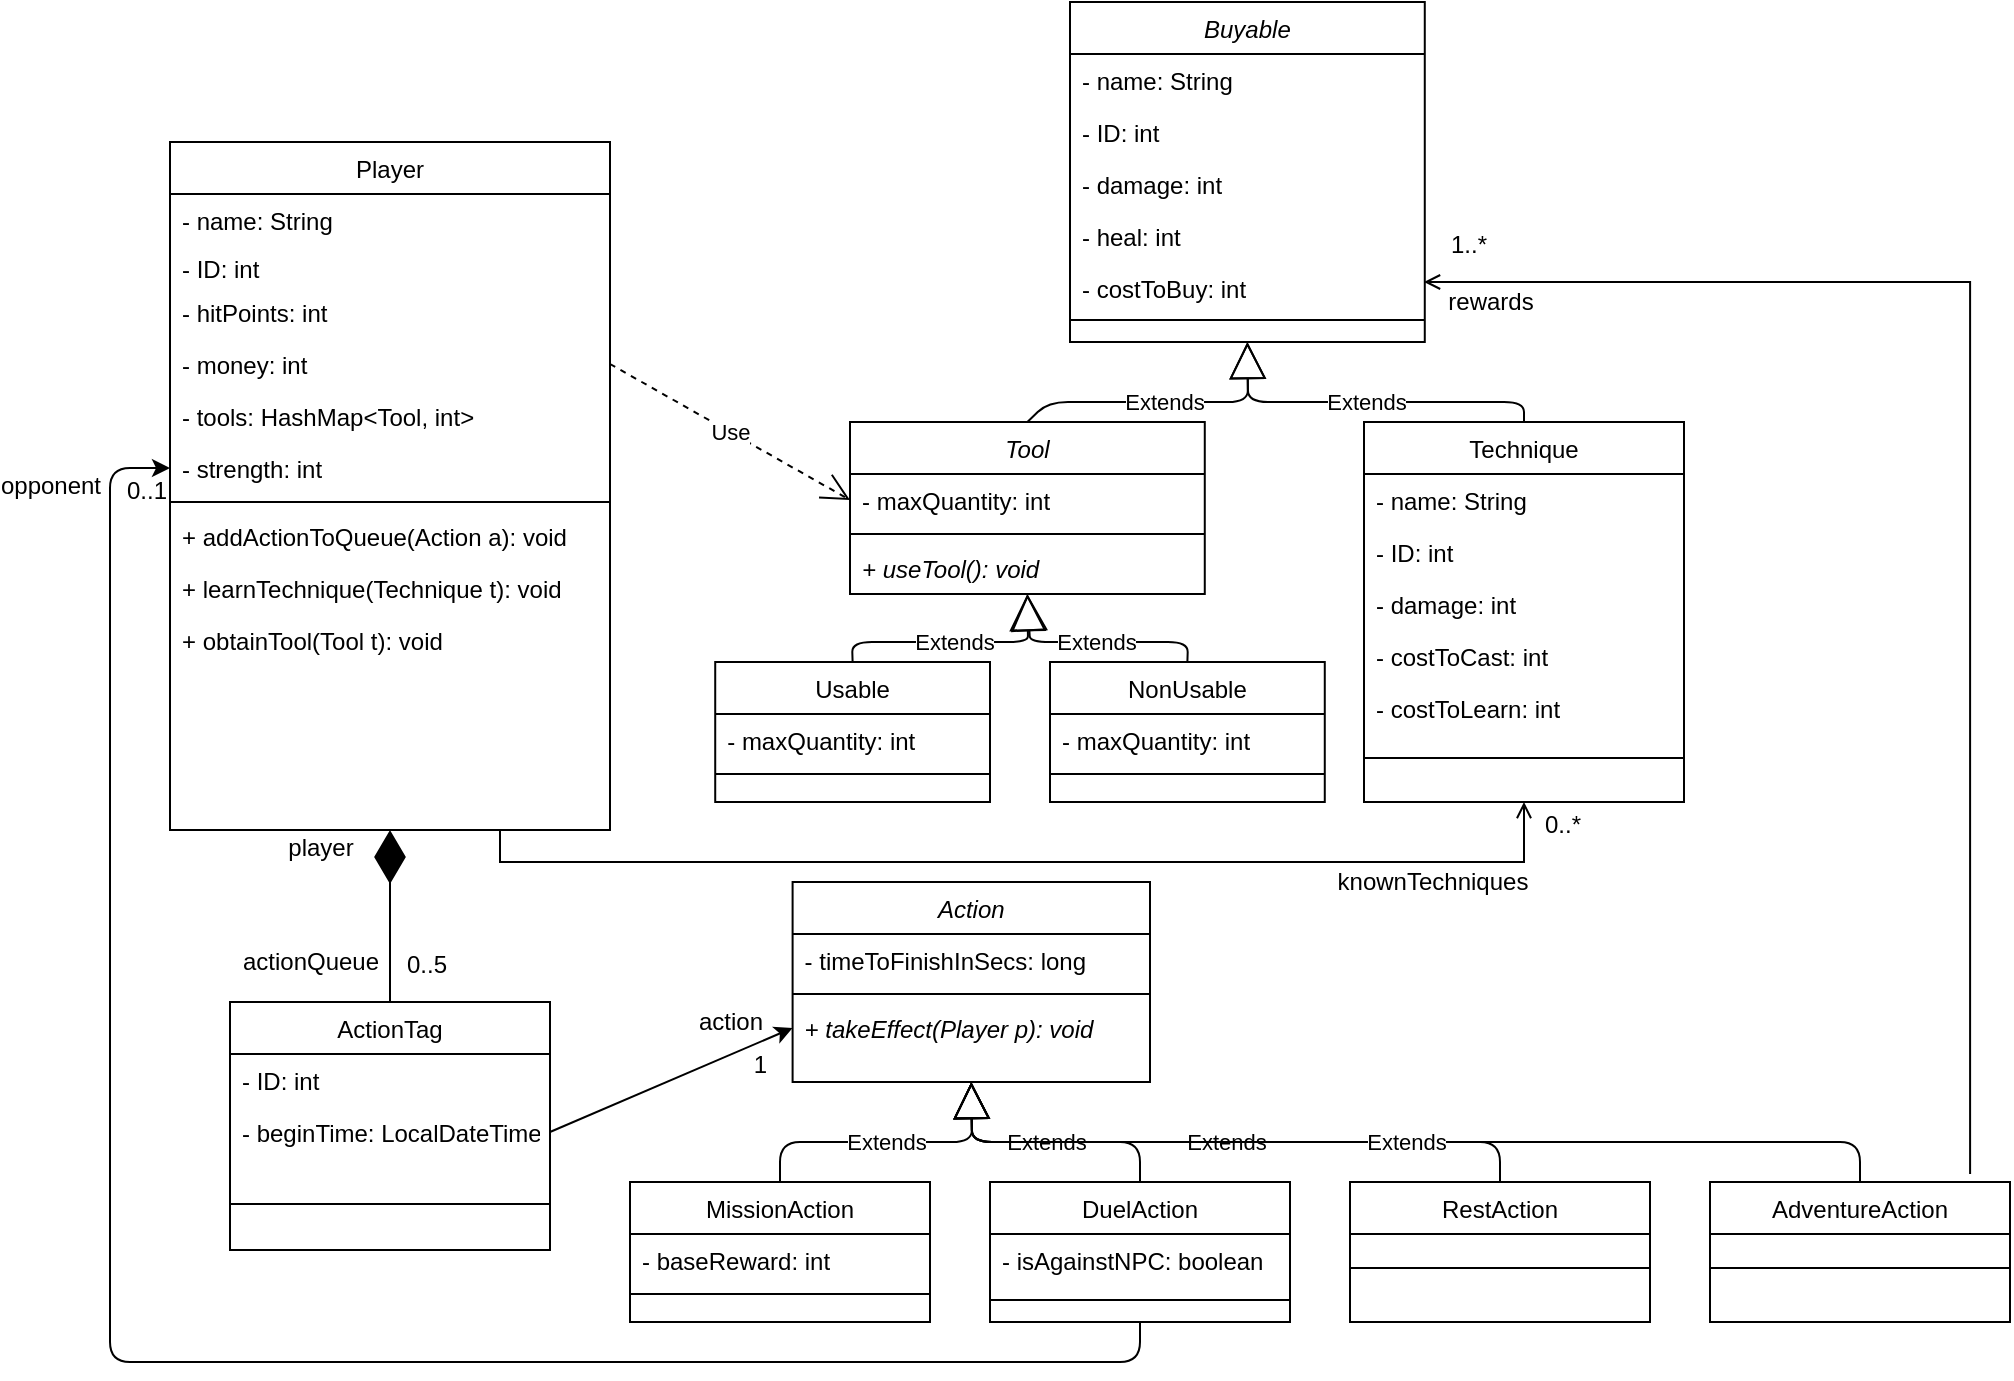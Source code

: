 <mxfile version="13.4.2" type="device"><diagram id="C5RBs43oDa-KdzZeNtuy" name="Page-1"><mxGraphModel dx="1422" dy="1901" grid="1" gridSize="10" guides="1" tooltips="1" connect="1" arrows="1" fold="1" page="1" pageScale="1" pageWidth="827" pageHeight="1169" math="0" shadow="0"><root><mxCell id="WIyWlLk6GJQsqaUBKTNV-0"/><mxCell id="WIyWlLk6GJQsqaUBKTNV-1" parent="WIyWlLk6GJQsqaUBKTNV-0"/><mxCell id="HCB0FMyKyDpgBp5F22HK-36" value="" style="endArrow=open;shadow=0;strokeWidth=1;strokeColor=#000000;rounded=0;endFill=1;edgeStyle=elbowEdgeStyle;elbow=vertical;exitX=0.75;exitY=1;exitDx=0;exitDy=0;entryX=0.5;entryY=1;entryDx=0;entryDy=0;" edge="1" target="HCB0FMyKyDpgBp5F22HK-30" parent="WIyWlLk6GJQsqaUBKTNV-1" source="zkfFHV4jXpPFQw0GAbJ--0"><mxGeometry x="0.5" y="41" relative="1" as="geometry"><mxPoint x="240" y="185" as="sourcePoint"/><mxPoint x="10" y="185" as="targetPoint"/><mxPoint x="-40" y="32" as="offset"/><Array as="points"><mxPoint x="710" y="300"/><mxPoint x="250" y="100"/><mxPoint x="220" y="200"/><mxPoint x="270" y="185"/></Array></mxGeometry></mxCell><mxCell id="HCB0FMyKyDpgBp5F22HK-37" value="" style="resizable=0;align=left;verticalAlign=bottom;labelBackgroundColor=none;fontSize=12;" connectable="0" vertex="1" parent="HCB0FMyKyDpgBp5F22HK-36"><mxGeometry x="-1" relative="1" as="geometry"><mxPoint y="4" as="offset"/></mxGeometry></mxCell><mxCell id="HCB0FMyKyDpgBp5F22HK-38" value="0..*" style="resizable=0;align=right;verticalAlign=bottom;labelBackgroundColor=none;fontSize=12;" connectable="0" vertex="1" parent="HCB0FMyKyDpgBp5F22HK-36"><mxGeometry x="1" relative="1" as="geometry"><mxPoint x="30" y="20" as="offset"/></mxGeometry></mxCell><mxCell id="HCB0FMyKyDpgBp5F22HK-39" value="knownTechniques" style="text;html=1;resizable=0;points=[];;align=center;verticalAlign=middle;labelBackgroundColor=none;rounded=0;shadow=0;strokeWidth=1;fontSize=12;" vertex="1" connectable="0" parent="HCB0FMyKyDpgBp5F22HK-36"><mxGeometry x="0.5" y="49" relative="1" as="geometry"><mxPoint x="63" y="59" as="offset"/></mxGeometry></mxCell><mxCell id="HCB0FMyKyDpgBp5F22HK-56" value="actionQueue" style="text;html=1;resizable=0;points=[];;align=center;verticalAlign=middle;labelBackgroundColor=none;rounded=0;shadow=0;strokeWidth=1;fontSize=12;" vertex="1" connectable="0" parent="WIyWlLk6GJQsqaUBKTNV-1"><mxGeometry x="0.5" y="49" relative="1" as="geometry"><mxPoint x="300" y="350" as="offset"/></mxGeometry></mxCell><mxCell id="HCB0FMyKyDpgBp5F22HK-57" value="0..5" style="resizable=0;align=right;verticalAlign=bottom;labelBackgroundColor=none;fontSize=12;" connectable="0" vertex="1" parent="WIyWlLk6GJQsqaUBKTNV-1"><mxGeometry x="1" relative="1" as="geometry"><mxPoint x="370" y="360" as="offset"/></mxGeometry></mxCell><mxCell id="HCB0FMyKyDpgBp5F22HK-59" value="player" style="text;html=1;resizable=0;points=[];;align=center;verticalAlign=middle;labelBackgroundColor=none;rounded=0;shadow=0;strokeWidth=1;fontSize=12;" vertex="1" connectable="0" parent="WIyWlLk6GJQsqaUBKTNV-1"><mxGeometry x="0.5" y="49" relative="1" as="geometry"><mxPoint x="305" y="293" as="offset"/></mxGeometry></mxCell><mxCell id="HCB0FMyKyDpgBp5F22HK-60" value="0..1" style="resizable=0;align=right;verticalAlign=bottom;labelBackgroundColor=none;fontSize=12;" connectable="0" vertex="1" parent="WIyWlLk6GJQsqaUBKTNV-1"><mxGeometry x="1" relative="1" as="geometry"><mxPoint x="230" y="123" as="offset"/></mxGeometry></mxCell><mxCell id="HCB0FMyKyDpgBp5F22HK-61" value="" style="endArrow=diamondThin;endFill=1;endSize=24;html=1;entryX=0.5;entryY=1;entryDx=0;entryDy=0;exitX=0.5;exitY=0;exitDx=0;exitDy=0;" edge="1" parent="WIyWlLk6GJQsqaUBKTNV-1" source="HCB0FMyKyDpgBp5F22HK-47" target="zkfFHV4jXpPFQw0GAbJ--0"><mxGeometry width="160" relative="1" as="geometry"><mxPoint x="330" y="410" as="sourcePoint"/><mxPoint x="490" y="410" as="targetPoint"/></mxGeometry></mxCell><mxCell id="zkfFHV4jXpPFQw0GAbJ--0" value="Player" style="swimlane;fontStyle=0;align=center;verticalAlign=top;childLayout=stackLayout;horizontal=1;startSize=26;horizontalStack=0;resizeParent=1;resizeLast=0;collapsible=1;marginBottom=0;rounded=0;shadow=0;strokeWidth=1;" parent="WIyWlLk6GJQsqaUBKTNV-1" vertex="1"><mxGeometry x="230" y="-60" width="220" height="344" as="geometry"><mxRectangle x="230" y="140" width="160" height="26" as="alternateBounds"/></mxGeometry></mxCell><mxCell id="zkfFHV4jXpPFQw0GAbJ--3" value="- name: String&#10;" style="text;align=left;verticalAlign=top;spacingLeft=4;spacingRight=4;overflow=hidden;rotatable=0;points=[[0,0.5],[1,0.5]];portConstraint=eastwest;rounded=0;shadow=0;html=0;" parent="zkfFHV4jXpPFQw0GAbJ--0" vertex="1"><mxGeometry y="26" width="220" height="24" as="geometry"/></mxCell><mxCell id="HCB0FMyKyDpgBp5F22HK-9" value="- ID: int&#10;" style="text;align=left;verticalAlign=top;spacingLeft=4;spacingRight=4;overflow=hidden;rotatable=0;points=[[0,0.5],[1,0.5]];portConstraint=eastwest;rounded=0;shadow=0;html=0;" vertex="1" parent="zkfFHV4jXpPFQw0GAbJ--0"><mxGeometry y="50" width="220" height="22" as="geometry"/></mxCell><mxCell id="zkfFHV4jXpPFQw0GAbJ--1" value="- hitPoints: int" style="text;align=left;verticalAlign=top;spacingLeft=4;spacingRight=4;overflow=hidden;rotatable=0;points=[[0,0.5],[1,0.5]];portConstraint=eastwest;" parent="zkfFHV4jXpPFQw0GAbJ--0" vertex="1"><mxGeometry y="72" width="220" height="26" as="geometry"/></mxCell><mxCell id="HCB0FMyKyDpgBp5F22HK-8" value="- money: int&#10;" style="text;align=left;verticalAlign=top;spacingLeft=4;spacingRight=4;overflow=hidden;rotatable=0;points=[[0,0.5],[1,0.5]];portConstraint=eastwest;rounded=0;shadow=0;html=0;" vertex="1" parent="zkfFHV4jXpPFQw0GAbJ--0"><mxGeometry y="98" width="220" height="26" as="geometry"/></mxCell><mxCell id="HCB0FMyKyDpgBp5F22HK-120" value="- tools: HashMap&lt;Tool, int&gt;&#10;" style="text;align=left;verticalAlign=top;spacingLeft=4;spacingRight=4;overflow=hidden;rotatable=0;points=[[0,0.5],[1,0.5]];portConstraint=eastwest;rounded=0;shadow=0;html=0;" vertex="1" parent="zkfFHV4jXpPFQw0GAbJ--0"><mxGeometry y="124" width="220" height="26" as="geometry"/></mxCell><mxCell id="HCB0FMyKyDpgBp5F22HK-128" value="- strength: int&#10;" style="text;align=left;verticalAlign=top;spacingLeft=4;spacingRight=4;overflow=hidden;rotatable=0;points=[[0,0.5],[1,0.5]];portConstraint=eastwest;rounded=0;shadow=0;html=0;" vertex="1" parent="zkfFHV4jXpPFQw0GAbJ--0"><mxGeometry y="150" width="220" height="26" as="geometry"/></mxCell><mxCell id="zkfFHV4jXpPFQw0GAbJ--4" value="" style="line;html=1;strokeWidth=1;align=left;verticalAlign=middle;spacingTop=-1;spacingLeft=3;spacingRight=3;rotatable=0;labelPosition=right;points=[];portConstraint=eastwest;" parent="zkfFHV4jXpPFQw0GAbJ--0" vertex="1"><mxGeometry y="176" width="220" height="8" as="geometry"/></mxCell><mxCell id="HCB0FMyKyDpgBp5F22HK-62" value="+ addActionToQueue(Action a): void" style="text;align=left;verticalAlign=top;spacingLeft=4;spacingRight=4;overflow=hidden;rotatable=0;points=[[0,0.5],[1,0.5]];portConstraint=eastwest;rounded=0;shadow=0;html=0;" vertex="1" parent="zkfFHV4jXpPFQw0GAbJ--0"><mxGeometry y="184" width="220" height="26" as="geometry"/></mxCell><mxCell id="HCB0FMyKyDpgBp5F22HK-126" value="+ learnTechnique(Technique t): void" style="text;align=left;verticalAlign=top;spacingLeft=4;spacingRight=4;overflow=hidden;rotatable=0;points=[[0,0.5],[1,0.5]];portConstraint=eastwest;rounded=0;shadow=0;html=0;" vertex="1" parent="zkfFHV4jXpPFQw0GAbJ--0"><mxGeometry y="210" width="220" height="26" as="geometry"/></mxCell><mxCell id="HCB0FMyKyDpgBp5F22HK-127" value="+ obtainTool(Tool t): void" style="text;align=left;verticalAlign=top;spacingLeft=4;spacingRight=4;overflow=hidden;rotatable=0;points=[[0,0.5],[1,0.5]];portConstraint=eastwest;rounded=0;shadow=0;html=0;" vertex="1" parent="zkfFHV4jXpPFQw0GAbJ--0"><mxGeometry y="236" width="220" height="26" as="geometry"/></mxCell><mxCell id="HCB0FMyKyDpgBp5F22HK-47" value="ActionTag" style="swimlane;fontStyle=0;align=center;verticalAlign=top;childLayout=stackLayout;horizontal=1;startSize=26;horizontalStack=0;resizeParent=1;resizeLast=0;collapsible=1;marginBottom=0;rounded=0;shadow=0;strokeWidth=1;" vertex="1" parent="WIyWlLk6GJQsqaUBKTNV-1"><mxGeometry x="260" y="370" width="160" height="124" as="geometry"><mxRectangle x="550" y="140" width="160" height="26" as="alternateBounds"/></mxGeometry></mxCell><mxCell id="HCB0FMyKyDpgBp5F22HK-49" value="- ID: int" style="text;align=left;verticalAlign=top;spacingLeft=4;spacingRight=4;overflow=hidden;rotatable=0;points=[[0,0.5],[1,0.5]];portConstraint=eastwest;rounded=0;shadow=0;html=0;" vertex="1" parent="HCB0FMyKyDpgBp5F22HK-47"><mxGeometry y="26" width="160" height="26" as="geometry"/></mxCell><mxCell id="HCB0FMyKyDpgBp5F22HK-50" value="- beginTime: LocalDateTime" style="text;align=left;verticalAlign=top;spacingLeft=4;spacingRight=4;overflow=hidden;rotatable=0;points=[[0,0.5],[1,0.5]];portConstraint=eastwest;rounded=0;shadow=0;html=0;" vertex="1" parent="HCB0FMyKyDpgBp5F22HK-47"><mxGeometry y="52" width="160" height="26" as="geometry"/></mxCell><mxCell id="HCB0FMyKyDpgBp5F22HK-53" value="" style="line;html=1;strokeWidth=1;align=left;verticalAlign=middle;spacingTop=-1;spacingLeft=3;spacingRight=3;rotatable=0;labelPosition=right;points=[];portConstraint=eastwest;" vertex="1" parent="HCB0FMyKyDpgBp5F22HK-47"><mxGeometry y="78" width="160" height="46" as="geometry"/></mxCell><mxCell id="HCB0FMyKyDpgBp5F22HK-63" value="Action" style="swimlane;fontStyle=2;align=center;verticalAlign=top;childLayout=stackLayout;horizontal=1;startSize=26;horizontalStack=0;resizeParent=1;resizeLast=0;collapsible=1;marginBottom=0;rounded=0;shadow=0;strokeWidth=1;" vertex="1" parent="WIyWlLk6GJQsqaUBKTNV-1"><mxGeometry x="541.3" y="310" width="178.7" height="100" as="geometry"><mxRectangle x="230" y="140" width="160" height="26" as="alternateBounds"/></mxGeometry></mxCell><mxCell id="HCB0FMyKyDpgBp5F22HK-66" value="- timeToFinishInSecs: long" style="text;align=left;verticalAlign=top;spacingLeft=4;spacingRight=4;overflow=hidden;rotatable=0;points=[[0,0.5],[1,0.5]];portConstraint=eastwest;" vertex="1" parent="HCB0FMyKyDpgBp5F22HK-63"><mxGeometry y="26" width="178.7" height="26" as="geometry"/></mxCell><mxCell id="HCB0FMyKyDpgBp5F22HK-68" value="" style="line;html=1;strokeWidth=1;align=left;verticalAlign=middle;spacingTop=-1;spacingLeft=3;spacingRight=3;rotatable=0;labelPosition=right;points=[];portConstraint=eastwest;" vertex="1" parent="HCB0FMyKyDpgBp5F22HK-63"><mxGeometry y="52" width="178.7" height="8" as="geometry"/></mxCell><mxCell id="HCB0FMyKyDpgBp5F22HK-69" value="+ takeEffect(Player p): void" style="text;align=left;verticalAlign=top;spacingLeft=4;spacingRight=4;overflow=hidden;rotatable=0;points=[[0,0.5],[1,0.5]];portConstraint=eastwest;rounded=0;shadow=0;html=0;fontStyle=2" vertex="1" parent="HCB0FMyKyDpgBp5F22HK-63"><mxGeometry y="60" width="178.7" height="26" as="geometry"/></mxCell><mxCell id="HCB0FMyKyDpgBp5F22HK-76" value="Extends" style="endArrow=block;endSize=16;endFill=0;html=1;entryX=0.5;entryY=1;entryDx=0;entryDy=0;exitX=0.5;exitY=0;exitDx=0;exitDy=0;" edge="1" parent="WIyWlLk6GJQsqaUBKTNV-1" source="HCB0FMyKyDpgBp5F22HK-70" target="HCB0FMyKyDpgBp5F22HK-63"><mxGeometry width="160" relative="1" as="geometry"><mxPoint x="330" y="410" as="sourcePoint"/><mxPoint x="490" y="410" as="targetPoint"/><Array as="points"><mxPoint x="535" y="440"/><mxPoint x="631" y="440"/></Array></mxGeometry></mxCell><mxCell id="HCB0FMyKyDpgBp5F22HK-70" value="MissionAction" style="swimlane;fontStyle=0;align=center;verticalAlign=top;childLayout=stackLayout;horizontal=1;startSize=26;horizontalStack=0;resizeParent=1;resizeLast=0;collapsible=1;marginBottom=0;rounded=0;shadow=0;strokeWidth=1;" vertex="1" parent="WIyWlLk6GJQsqaUBKTNV-1"><mxGeometry x="460" y="460" width="150" height="70" as="geometry"><mxRectangle x="550" y="140" width="160" height="26" as="alternateBounds"/></mxGeometry></mxCell><mxCell id="HCB0FMyKyDpgBp5F22HK-71" value="- baseReward: int" style="text;align=left;verticalAlign=top;spacingLeft=4;spacingRight=4;overflow=hidden;rotatable=0;points=[[0,0.5],[1,0.5]];portConstraint=eastwest;" vertex="1" parent="HCB0FMyKyDpgBp5F22HK-70"><mxGeometry y="26" width="150" height="26" as="geometry"/></mxCell><mxCell id="HCB0FMyKyDpgBp5F22HK-75" value="" style="line;html=1;strokeWidth=1;align=left;verticalAlign=middle;spacingTop=-1;spacingLeft=3;spacingRight=3;rotatable=0;labelPosition=right;points=[];portConstraint=eastwest;" vertex="1" parent="HCB0FMyKyDpgBp5F22HK-70"><mxGeometry y="52" width="150" height="8" as="geometry"/></mxCell><mxCell id="HCB0FMyKyDpgBp5F22HK-77" value="DuelAction" style="swimlane;fontStyle=0;align=center;verticalAlign=top;childLayout=stackLayout;horizontal=1;startSize=26;horizontalStack=0;resizeParent=1;resizeLast=0;collapsible=1;marginBottom=0;rounded=0;shadow=0;strokeWidth=1;" vertex="1" parent="WIyWlLk6GJQsqaUBKTNV-1"><mxGeometry x="640" y="460" width="150" height="70" as="geometry"><mxRectangle x="550" y="140" width="160" height="26" as="alternateBounds"/></mxGeometry></mxCell><mxCell id="HCB0FMyKyDpgBp5F22HK-86" value="- isAgainstNPC: boolean" style="text;align=left;verticalAlign=top;spacingLeft=4;spacingRight=4;overflow=hidden;rotatable=0;points=[[0,0.5],[1,0.5]];portConstraint=eastwest;" vertex="1" parent="HCB0FMyKyDpgBp5F22HK-77"><mxGeometry y="26" width="150" height="26" as="geometry"/></mxCell><mxCell id="HCB0FMyKyDpgBp5F22HK-79" value="" style="line;html=1;strokeWidth=1;align=left;verticalAlign=middle;spacingTop=-1;spacingLeft=3;spacingRight=3;rotatable=0;labelPosition=right;points=[];portConstraint=eastwest;" vertex="1" parent="HCB0FMyKyDpgBp5F22HK-77"><mxGeometry y="52" width="150" height="14" as="geometry"/></mxCell><mxCell id="HCB0FMyKyDpgBp5F22HK-83" value="" style="endArrow=classic;html=1;exitX=0.5;exitY=1;exitDx=0;exitDy=0;entryX=0;entryY=0.5;entryDx=0;entryDy=0;" edge="1" parent="WIyWlLk6GJQsqaUBKTNV-1" source="HCB0FMyKyDpgBp5F22HK-77" target="HCB0FMyKyDpgBp5F22HK-128"><mxGeometry width="50" height="50" relative="1" as="geometry"><mxPoint x="390" y="430" as="sourcePoint"/><mxPoint x="440" y="380" as="targetPoint"/><Array as="points"><mxPoint x="715" y="550"/><mxPoint x="200" y="550"/><mxPoint x="200" y="103"/></Array></mxGeometry></mxCell><mxCell id="HCB0FMyKyDpgBp5F22HK-84" value="opponent" style="text;html=1;resizable=0;points=[];;align=center;verticalAlign=middle;labelBackgroundColor=none;rounded=0;shadow=0;strokeWidth=1;fontSize=12;" vertex="1" connectable="0" parent="WIyWlLk6GJQsqaUBKTNV-1"><mxGeometry x="0.5" y="49" relative="1" as="geometry"><mxPoint x="170" y="112" as="offset"/></mxGeometry></mxCell><mxCell id="HCB0FMyKyDpgBp5F22HK-87" value="Extends" style="endArrow=block;endSize=16;endFill=0;html=1;entryX=0.5;entryY=1;entryDx=0;entryDy=0;exitX=0.5;exitY=0;exitDx=0;exitDy=0;" edge="1" parent="WIyWlLk6GJQsqaUBKTNV-1" source="HCB0FMyKyDpgBp5F22HK-77" target="HCB0FMyKyDpgBp5F22HK-63"><mxGeometry width="160" relative="1" as="geometry"><mxPoint x="330" y="410" as="sourcePoint"/><mxPoint x="490" y="410" as="targetPoint"/><Array as="points"><mxPoint x="715" y="440"/><mxPoint x="631" y="440"/></Array></mxGeometry></mxCell><mxCell id="HCB0FMyKyDpgBp5F22HK-88" value="RestAction" style="swimlane;fontStyle=0;align=center;verticalAlign=top;childLayout=stackLayout;horizontal=1;startSize=26;horizontalStack=0;resizeParent=1;resizeLast=0;collapsible=1;marginBottom=0;rounded=0;shadow=0;strokeWidth=1;" vertex="1" parent="WIyWlLk6GJQsqaUBKTNV-1"><mxGeometry x="820" y="460" width="150" height="70" as="geometry"><mxRectangle x="550" y="140" width="160" height="26" as="alternateBounds"/></mxGeometry></mxCell><mxCell id="HCB0FMyKyDpgBp5F22HK-90" value="" style="line;html=1;strokeWidth=1;align=left;verticalAlign=middle;spacingTop=-1;spacingLeft=3;spacingRight=3;rotatable=0;labelPosition=right;points=[];portConstraint=eastwest;" vertex="1" parent="HCB0FMyKyDpgBp5F22HK-88"><mxGeometry y="26" width="150" height="34" as="geometry"/></mxCell><mxCell id="HCB0FMyKyDpgBp5F22HK-91" value="Extends" style="endArrow=block;endSize=16;endFill=0;html=1;entryX=0.5;entryY=1;entryDx=0;entryDy=0;exitX=0.5;exitY=0;exitDx=0;exitDy=0;" edge="1" parent="WIyWlLk6GJQsqaUBKTNV-1" source="HCB0FMyKyDpgBp5F22HK-88" target="HCB0FMyKyDpgBp5F22HK-63"><mxGeometry width="160" relative="1" as="geometry"><mxPoint x="330" y="410" as="sourcePoint"/><mxPoint x="490" y="410" as="targetPoint"/><Array as="points"><mxPoint x="895" y="440"/><mxPoint x="631" y="440"/></Array></mxGeometry></mxCell><mxCell id="HCB0FMyKyDpgBp5F22HK-92" value="AdventureAction" style="swimlane;fontStyle=0;align=center;verticalAlign=top;childLayout=stackLayout;horizontal=1;startSize=26;horizontalStack=0;resizeParent=1;resizeLast=0;collapsible=1;marginBottom=0;rounded=0;shadow=0;strokeWidth=1;" vertex="1" parent="WIyWlLk6GJQsqaUBKTNV-1"><mxGeometry x="1000" y="460" width="150" height="70" as="geometry"><mxRectangle x="550" y="140" width="160" height="26" as="alternateBounds"/></mxGeometry></mxCell><mxCell id="HCB0FMyKyDpgBp5F22HK-93" value="" style="line;html=1;strokeWidth=1;align=left;verticalAlign=middle;spacingTop=-1;spacingLeft=3;spacingRight=3;rotatable=0;labelPosition=right;points=[];portConstraint=eastwest;" vertex="1" parent="HCB0FMyKyDpgBp5F22HK-92"><mxGeometry y="26" width="150" height="34" as="geometry"/></mxCell><mxCell id="HCB0FMyKyDpgBp5F22HK-94" value="Extends" style="endArrow=block;endSize=16;endFill=0;html=1;entryX=0.5;entryY=1;entryDx=0;entryDy=0;exitX=0.5;exitY=0;exitDx=0;exitDy=0;" edge="1" parent="WIyWlLk6GJQsqaUBKTNV-1" source="HCB0FMyKyDpgBp5F22HK-92" target="HCB0FMyKyDpgBp5F22HK-63"><mxGeometry width="160" relative="1" as="geometry"><mxPoint x="330" y="410" as="sourcePoint"/><mxPoint x="490" y="410" as="targetPoint"/><Array as="points"><mxPoint x="1075" y="440"/><mxPoint x="631" y="440"/></Array></mxGeometry></mxCell><mxCell id="HCB0FMyKyDpgBp5F22HK-95" value="" style="endArrow=classic;html=1;exitX=1;exitY=0.5;exitDx=0;exitDy=0;entryX=0;entryY=0.5;entryDx=0;entryDy=0;" edge="1" parent="WIyWlLk6GJQsqaUBKTNV-1" source="HCB0FMyKyDpgBp5F22HK-50" target="HCB0FMyKyDpgBp5F22HK-69"><mxGeometry width="50" height="50" relative="1" as="geometry"><mxPoint x="500" y="330" as="sourcePoint"/><mxPoint x="550" y="280" as="targetPoint"/></mxGeometry></mxCell><mxCell id="HCB0FMyKyDpgBp5F22HK-96" value="action" style="text;html=1;resizable=0;points=[];;align=center;verticalAlign=middle;labelBackgroundColor=none;rounded=0;shadow=0;strokeWidth=1;fontSize=12;" vertex="1" connectable="0" parent="WIyWlLk6GJQsqaUBKTNV-1"><mxGeometry x="0.5" y="49" relative="1" as="geometry"><mxPoint x="510" y="380" as="offset"/></mxGeometry></mxCell><mxCell id="HCB0FMyKyDpgBp5F22HK-97" value="1" style="resizable=0;align=right;verticalAlign=bottom;labelBackgroundColor=none;fontSize=12;" connectable="0" vertex="1" parent="WIyWlLk6GJQsqaUBKTNV-1"><mxGeometry x="1" relative="1" as="geometry"><mxPoint x="530" y="410" as="offset"/></mxGeometry></mxCell><mxCell id="HCB0FMyKyDpgBp5F22HK-98" value="Buyable" style="swimlane;fontStyle=2;align=center;verticalAlign=top;childLayout=stackLayout;horizontal=1;startSize=26;horizontalStack=0;resizeParent=1;resizeLast=0;collapsible=1;marginBottom=0;rounded=0;shadow=0;strokeWidth=1;" vertex="1" parent="WIyWlLk6GJQsqaUBKTNV-1"><mxGeometry x="680" y="-130" width="177.39" height="170" as="geometry"><mxRectangle x="550" y="140" width="160" height="26" as="alternateBounds"/></mxGeometry></mxCell><mxCell id="HCB0FMyKyDpgBp5F22HK-99" value="- name: String" style="text;align=left;verticalAlign=top;spacingLeft=4;spacingRight=4;overflow=hidden;rotatable=0;points=[[0,0.5],[1,0.5]];portConstraint=eastwest;" vertex="1" parent="HCB0FMyKyDpgBp5F22HK-98"><mxGeometry y="26" width="177.39" height="26" as="geometry"/></mxCell><mxCell id="HCB0FMyKyDpgBp5F22HK-100" value="- ID: int" style="text;align=left;verticalAlign=top;spacingLeft=4;spacingRight=4;overflow=hidden;rotatable=0;points=[[0,0.5],[1,0.5]];portConstraint=eastwest;rounded=0;shadow=0;html=0;" vertex="1" parent="HCB0FMyKyDpgBp5F22HK-98"><mxGeometry y="52" width="177.39" height="26" as="geometry"/></mxCell><mxCell id="HCB0FMyKyDpgBp5F22HK-101" value="- damage: int" style="text;align=left;verticalAlign=top;spacingLeft=4;spacingRight=4;overflow=hidden;rotatable=0;points=[[0,0.5],[1,0.5]];portConstraint=eastwest;rounded=0;shadow=0;html=0;" vertex="1" parent="HCB0FMyKyDpgBp5F22HK-98"><mxGeometry y="78" width="177.39" height="26" as="geometry"/></mxCell><mxCell id="HCB0FMyKyDpgBp5F22HK-104" value="- heal: int" style="text;align=left;verticalAlign=top;spacingLeft=4;spacingRight=4;overflow=hidden;rotatable=0;points=[[0,0.5],[1,0.5]];portConstraint=eastwest;rounded=0;shadow=0;html=0;" vertex="1" parent="HCB0FMyKyDpgBp5F22HK-98"><mxGeometry y="104" width="177.39" height="26" as="geometry"/></mxCell><mxCell id="HCB0FMyKyDpgBp5F22HK-102" value="- costToBuy: int" style="text;align=left;verticalAlign=top;spacingLeft=4;spacingRight=4;overflow=hidden;rotatable=0;points=[[0,0.5],[1,0.5]];portConstraint=eastwest;rounded=0;shadow=0;html=0;" vertex="1" parent="HCB0FMyKyDpgBp5F22HK-98"><mxGeometry y="130" width="177.39" height="26" as="geometry"/></mxCell><mxCell id="HCB0FMyKyDpgBp5F22HK-103" value="" style="line;html=1;strokeWidth=1;align=left;verticalAlign=middle;spacingTop=-1;spacingLeft=3;spacingRight=3;rotatable=0;labelPosition=right;points=[];portConstraint=eastwest;" vertex="1" parent="HCB0FMyKyDpgBp5F22HK-98"><mxGeometry y="156" width="177.39" height="6" as="geometry"/></mxCell><mxCell id="HCB0FMyKyDpgBp5F22HK-105" value="Extends" style="endArrow=block;endSize=16;endFill=0;html=1;entryX=0.5;entryY=1;entryDx=0;entryDy=0;exitX=0.5;exitY=0;exitDx=0;exitDy=0;" edge="1" parent="WIyWlLk6GJQsqaUBKTNV-1" source="zkfFHV4jXpPFQw0GAbJ--17" target="HCB0FMyKyDpgBp5F22HK-98"><mxGeometry width="160" relative="1" as="geometry"><mxPoint x="440" y="210" as="sourcePoint"/><mxPoint x="600" y="210" as="targetPoint"/><Array as="points"><mxPoint x="669" y="70"/><mxPoint x="769" y="70"/></Array></mxGeometry></mxCell><mxCell id="HCB0FMyKyDpgBp5F22HK-30" value="Technique" style="swimlane;fontStyle=0;align=center;verticalAlign=top;childLayout=stackLayout;horizontal=1;startSize=26;horizontalStack=0;resizeParent=1;resizeLast=0;collapsible=1;marginBottom=0;rounded=0;shadow=0;strokeWidth=1;" vertex="1" parent="WIyWlLk6GJQsqaUBKTNV-1"><mxGeometry x="827" y="80" width="160" height="190" as="geometry"><mxRectangle x="550" y="140" width="160" height="26" as="alternateBounds"/></mxGeometry></mxCell><mxCell id="HCB0FMyKyDpgBp5F22HK-31" value="- name: String" style="text;align=left;verticalAlign=top;spacingLeft=4;spacingRight=4;overflow=hidden;rotatable=0;points=[[0,0.5],[1,0.5]];portConstraint=eastwest;" vertex="1" parent="HCB0FMyKyDpgBp5F22HK-30"><mxGeometry y="26" width="160" height="26" as="geometry"/></mxCell><mxCell id="HCB0FMyKyDpgBp5F22HK-32" value="- ID: int" style="text;align=left;verticalAlign=top;spacingLeft=4;spacingRight=4;overflow=hidden;rotatable=0;points=[[0,0.5],[1,0.5]];portConstraint=eastwest;rounded=0;shadow=0;html=0;" vertex="1" parent="HCB0FMyKyDpgBp5F22HK-30"><mxGeometry y="52" width="160" height="26" as="geometry"/></mxCell><mxCell id="HCB0FMyKyDpgBp5F22HK-33" value="- damage: int" style="text;align=left;verticalAlign=top;spacingLeft=4;spacingRight=4;overflow=hidden;rotatable=0;points=[[0,0.5],[1,0.5]];portConstraint=eastwest;rounded=0;shadow=0;html=0;" vertex="1" parent="HCB0FMyKyDpgBp5F22HK-30"><mxGeometry y="78" width="160" height="26" as="geometry"/></mxCell><mxCell id="HCB0FMyKyDpgBp5F22HK-34" value="- costToCast: int" style="text;align=left;verticalAlign=top;spacingLeft=4;spacingRight=4;overflow=hidden;rotatable=0;points=[[0,0.5],[1,0.5]];portConstraint=eastwest;rounded=0;shadow=0;html=0;" vertex="1" parent="HCB0FMyKyDpgBp5F22HK-30"><mxGeometry y="104" width="160" height="26" as="geometry"/></mxCell><mxCell id="HCB0FMyKyDpgBp5F22HK-46" value="- costToLearn: int" style="text;align=left;verticalAlign=top;spacingLeft=4;spacingRight=4;overflow=hidden;rotatable=0;points=[[0,0.5],[1,0.5]];portConstraint=eastwest;rounded=0;shadow=0;html=0;" vertex="1" parent="HCB0FMyKyDpgBp5F22HK-30"><mxGeometry y="130" width="160" height="26" as="geometry"/></mxCell><mxCell id="HCB0FMyKyDpgBp5F22HK-35" value="" style="line;html=1;strokeWidth=1;align=left;verticalAlign=middle;spacingTop=-1;spacingLeft=3;spacingRight=3;rotatable=0;labelPosition=right;points=[];portConstraint=eastwest;" vertex="1" parent="HCB0FMyKyDpgBp5F22HK-30"><mxGeometry y="156" width="160" height="24" as="geometry"/></mxCell><mxCell id="HCB0FMyKyDpgBp5F22HK-106" value="Extends" style="endArrow=block;endSize=16;endFill=0;html=1;entryX=0.5;entryY=1;entryDx=0;entryDy=0;exitX=0.5;exitY=0;exitDx=0;exitDy=0;" edge="1" parent="WIyWlLk6GJQsqaUBKTNV-1" source="HCB0FMyKyDpgBp5F22HK-30" target="HCB0FMyKyDpgBp5F22HK-98"><mxGeometry width="160" relative="1" as="geometry"><mxPoint x="440" y="210" as="sourcePoint"/><mxPoint x="600" y="210" as="targetPoint"/><Array as="points"><mxPoint x="907" y="70"/><mxPoint x="769" y="70"/></Array></mxGeometry></mxCell><mxCell id="HCB0FMyKyDpgBp5F22HK-113" value="Extends" style="endArrow=block;endSize=16;endFill=0;html=1;exitX=0.5;exitY=0;exitDx=0;exitDy=0;entryX=0.5;entryY=1;entryDx=0;entryDy=0;" edge="1" parent="WIyWlLk6GJQsqaUBKTNV-1" source="HCB0FMyKyDpgBp5F22HK-107" target="zkfFHV4jXpPFQw0GAbJ--17"><mxGeometry width="160" relative="1" as="geometry"><mxPoint x="480" y="-10" as="sourcePoint"/><mxPoint x="640" y="-10" as="targetPoint"/><Array as="points"><mxPoint x="571" y="190"/><mxPoint x="659" y="190"/></Array></mxGeometry></mxCell><mxCell id="HCB0FMyKyDpgBp5F22HK-114" value="Extends" style="endArrow=block;endSize=16;endFill=0;html=1;exitX=0.5;exitY=0;exitDx=0;exitDy=0;entryX=0.5;entryY=1;entryDx=0;entryDy=0;" edge="1" parent="WIyWlLk6GJQsqaUBKTNV-1" source="HCB0FMyKyDpgBp5F22HK-110" target="zkfFHV4jXpPFQw0GAbJ--17"><mxGeometry width="160" relative="1" as="geometry"><mxPoint x="480" y="-10" as="sourcePoint"/><mxPoint x="640" y="-10" as="targetPoint"/><Array as="points"><mxPoint x="739" y="190"/><mxPoint x="660" y="190"/></Array></mxGeometry></mxCell><mxCell id="zkfFHV4jXpPFQw0GAbJ--17" value="Tool" style="swimlane;fontStyle=2;align=center;verticalAlign=top;childLayout=stackLayout;horizontal=1;startSize=26;horizontalStack=0;resizeParent=1;resizeLast=0;collapsible=1;marginBottom=0;rounded=0;shadow=0;strokeWidth=1;" parent="WIyWlLk6GJQsqaUBKTNV-1" vertex="1"><mxGeometry x="570" y="80" width="177.39" height="86" as="geometry"><mxRectangle x="550" y="140" width="160" height="26" as="alternateBounds"/></mxGeometry></mxCell><mxCell id="zkfFHV4jXpPFQw0GAbJ--20" value="- maxQuantity: int" style="text;align=left;verticalAlign=top;spacingLeft=4;spacingRight=4;overflow=hidden;rotatable=0;points=[[0,0.5],[1,0.5]];portConstraint=eastwest;rounded=0;shadow=0;html=0;" parent="zkfFHV4jXpPFQw0GAbJ--17" vertex="1"><mxGeometry y="26" width="177.39" height="26" as="geometry"/></mxCell><mxCell id="zkfFHV4jXpPFQw0GAbJ--23" value="" style="line;html=1;strokeWidth=1;align=left;verticalAlign=middle;spacingTop=-1;spacingLeft=3;spacingRight=3;rotatable=0;labelPosition=right;points=[];portConstraint=eastwest;" parent="zkfFHV4jXpPFQw0GAbJ--17" vertex="1"><mxGeometry y="52" width="177.39" height="8" as="geometry"/></mxCell><mxCell id="HCB0FMyKyDpgBp5F22HK-115" value="+ useTool(): void" style="text;align=left;verticalAlign=top;spacingLeft=4;spacingRight=4;overflow=hidden;rotatable=0;points=[[0,0.5],[1,0.5]];portConstraint=eastwest;rounded=0;shadow=0;html=0;fontStyle=2" vertex="1" parent="zkfFHV4jXpPFQw0GAbJ--17"><mxGeometry y="60" width="177.39" height="26" as="geometry"/></mxCell><mxCell id="HCB0FMyKyDpgBp5F22HK-107" value="Usable" style="swimlane;fontStyle=0;align=center;verticalAlign=top;childLayout=stackLayout;horizontal=1;startSize=26;horizontalStack=0;resizeParent=1;resizeLast=0;collapsible=1;marginBottom=0;rounded=0;shadow=0;strokeWidth=1;" vertex="1" parent="WIyWlLk6GJQsqaUBKTNV-1"><mxGeometry x="502.61" y="200" width="137.39" height="70" as="geometry"><mxRectangle x="550" y="140" width="160" height="26" as="alternateBounds"/></mxGeometry></mxCell><mxCell id="HCB0FMyKyDpgBp5F22HK-108" value="- maxQuantity: int" style="text;align=left;verticalAlign=top;spacingLeft=4;spacingRight=4;overflow=hidden;rotatable=0;points=[[0,0.5],[1,0.5]];portConstraint=eastwest;rounded=0;shadow=0;html=0;" vertex="1" parent="HCB0FMyKyDpgBp5F22HK-107"><mxGeometry y="26" width="137.39" height="26" as="geometry"/></mxCell><mxCell id="HCB0FMyKyDpgBp5F22HK-109" value="" style="line;html=1;strokeWidth=1;align=left;verticalAlign=middle;spacingTop=-1;spacingLeft=3;spacingRight=3;rotatable=0;labelPosition=right;points=[];portConstraint=eastwest;" vertex="1" parent="HCB0FMyKyDpgBp5F22HK-107"><mxGeometry y="52" width="137.39" height="8" as="geometry"/></mxCell><mxCell id="HCB0FMyKyDpgBp5F22HK-110" value="NonUsable" style="swimlane;fontStyle=0;align=center;verticalAlign=top;childLayout=stackLayout;horizontal=1;startSize=26;horizontalStack=0;resizeParent=1;resizeLast=0;collapsible=1;marginBottom=0;rounded=0;shadow=0;strokeWidth=1;" vertex="1" parent="WIyWlLk6GJQsqaUBKTNV-1"><mxGeometry x="670" y="200" width="137.39" height="70" as="geometry"><mxRectangle x="550" y="140" width="160" height="26" as="alternateBounds"/></mxGeometry></mxCell><mxCell id="HCB0FMyKyDpgBp5F22HK-111" value="- maxQuantity: int" style="text;align=left;verticalAlign=top;spacingLeft=4;spacingRight=4;overflow=hidden;rotatable=0;points=[[0,0.5],[1,0.5]];portConstraint=eastwest;rounded=0;shadow=0;html=0;" vertex="1" parent="HCB0FMyKyDpgBp5F22HK-110"><mxGeometry y="26" width="137.39" height="26" as="geometry"/></mxCell><mxCell id="HCB0FMyKyDpgBp5F22HK-112" value="" style="line;html=1;strokeWidth=1;align=left;verticalAlign=middle;spacingTop=-1;spacingLeft=3;spacingRight=3;rotatable=0;labelPosition=right;points=[];portConstraint=eastwest;" vertex="1" parent="HCB0FMyKyDpgBp5F22HK-110"><mxGeometry y="52" width="137.39" height="8" as="geometry"/></mxCell><mxCell id="HCB0FMyKyDpgBp5F22HK-121" value="Use" style="endArrow=open;endSize=12;dashed=1;html=1;exitX=1;exitY=0.5;exitDx=0;exitDy=0;entryX=0;entryY=0.5;entryDx=0;entryDy=0;" edge="1" parent="WIyWlLk6GJQsqaUBKTNV-1" source="HCB0FMyKyDpgBp5F22HK-8" target="zkfFHV4jXpPFQw0GAbJ--20"><mxGeometry width="160" relative="1" as="geometry"><mxPoint x="440" y="180" as="sourcePoint"/><mxPoint x="600" y="180" as="targetPoint"/></mxGeometry></mxCell><mxCell id="HCB0FMyKyDpgBp5F22HK-122" value="" style="endArrow=open;shadow=0;strokeWidth=1;strokeColor=#000000;rounded=0;endFill=1;edgeStyle=elbowEdgeStyle;elbow=vertical;exitX=0.867;exitY=-0.057;exitDx=0;exitDy=0;exitPerimeter=0;" edge="1" parent="WIyWlLk6GJQsqaUBKTNV-1" source="HCB0FMyKyDpgBp5F22HK-92"><mxGeometry x="0.5" y="41" relative="1" as="geometry"><mxPoint x="395" y="284" as="sourcePoint"/><mxPoint x="857" y="10" as="targetPoint"/><mxPoint x="-40" y="32" as="offset"/><Array as="points"><mxPoint x="1060" y="10"/><mxPoint x="710" y="300"/><mxPoint x="250" y="100"/><mxPoint x="220" y="200"/><mxPoint x="270" y="185"/></Array></mxGeometry></mxCell><mxCell id="HCB0FMyKyDpgBp5F22HK-123" value="" style="resizable=0;align=left;verticalAlign=bottom;labelBackgroundColor=none;fontSize=12;" connectable="0" vertex="1" parent="HCB0FMyKyDpgBp5F22HK-122"><mxGeometry x="-1" relative="1" as="geometry"><mxPoint y="4" as="offset"/></mxGeometry></mxCell><mxCell id="HCB0FMyKyDpgBp5F22HK-124" value="1..*" style="resizable=0;align=right;verticalAlign=bottom;labelBackgroundColor=none;fontSize=12;" connectable="0" vertex="1" parent="HCB0FMyKyDpgBp5F22HK-122"><mxGeometry x="1" relative="1" as="geometry"><mxPoint x="32.94" y="-10" as="offset"/></mxGeometry></mxCell><mxCell id="HCB0FMyKyDpgBp5F22HK-125" value="rewards" style="text;html=1;resizable=0;points=[];;align=center;verticalAlign=middle;labelBackgroundColor=none;rounded=0;shadow=0;strokeWidth=1;fontSize=12;" vertex="1" connectable="0" parent="HCB0FMyKyDpgBp5F22HK-122"><mxGeometry x="0.5" y="49" relative="1" as="geometry"><mxPoint x="-147.06" y="-39" as="offset"/></mxGeometry></mxCell></root></mxGraphModel></diagram></mxfile>